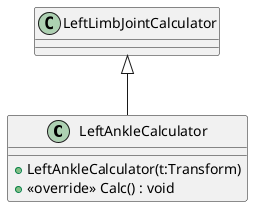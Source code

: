 @startuml
class LeftAnkleCalculator {
    + LeftAnkleCalculator(t:Transform)
    + <<override>> Calc() : void
}
LeftLimbJointCalculator <|-- LeftAnkleCalculator
@enduml
